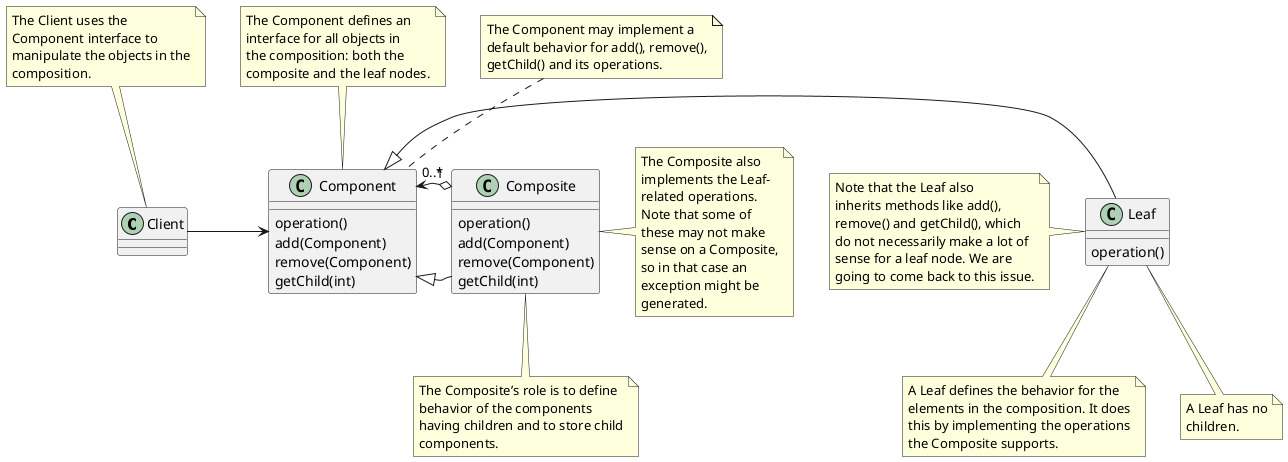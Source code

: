 @startuml
class Client
class Component
class Leaf
class Composite

Component : operation()
Component : add(Component)
Component : remove(Component)
Component : getChild(int)

Leaf : operation()

Composite : operation()
Composite : add(Component)
Composite : remove(Component)
Composite : getChild(int)

Client -> Component
Component <|– Leaf
Component <|– Composite
Component “0..*” <–o “1” Composite

note top of Client
The Client uses the
Component interface to
manipulate the objects in the
composition.
end note

note top of Component
The Component defines an
interface for all objects in
the composition: both the
composite and the leaf nodes.
end note

note top of Component
The Component may implement a
default behavior for add(), remove(),
getChild() and its operations.
end note

note bottom of Leaf
A Leaf has no
children.
end note

note left of Leaf
Note that the Leaf also
inherits methods like add(),
remove() and getChild(), which
do not necessarily make a lot of
sense for a leaf node. We are
going to come back to this issue.
end note

note bottom of Leaf
A Leaf defines the behavior for the
elements in the composition. It does
this by implementing the operations
the Composite supports.
end note

note bottom of Composite
The Composite’s role is to define
behavior of the components
having children and to store child
components.
end note

note right of Composite
The Composite also
implements the Leaf-
related operations.
Note that some of
these may not make
sense on a Composite,
so in that case an
exception might be
generated.
end note
@enduml

